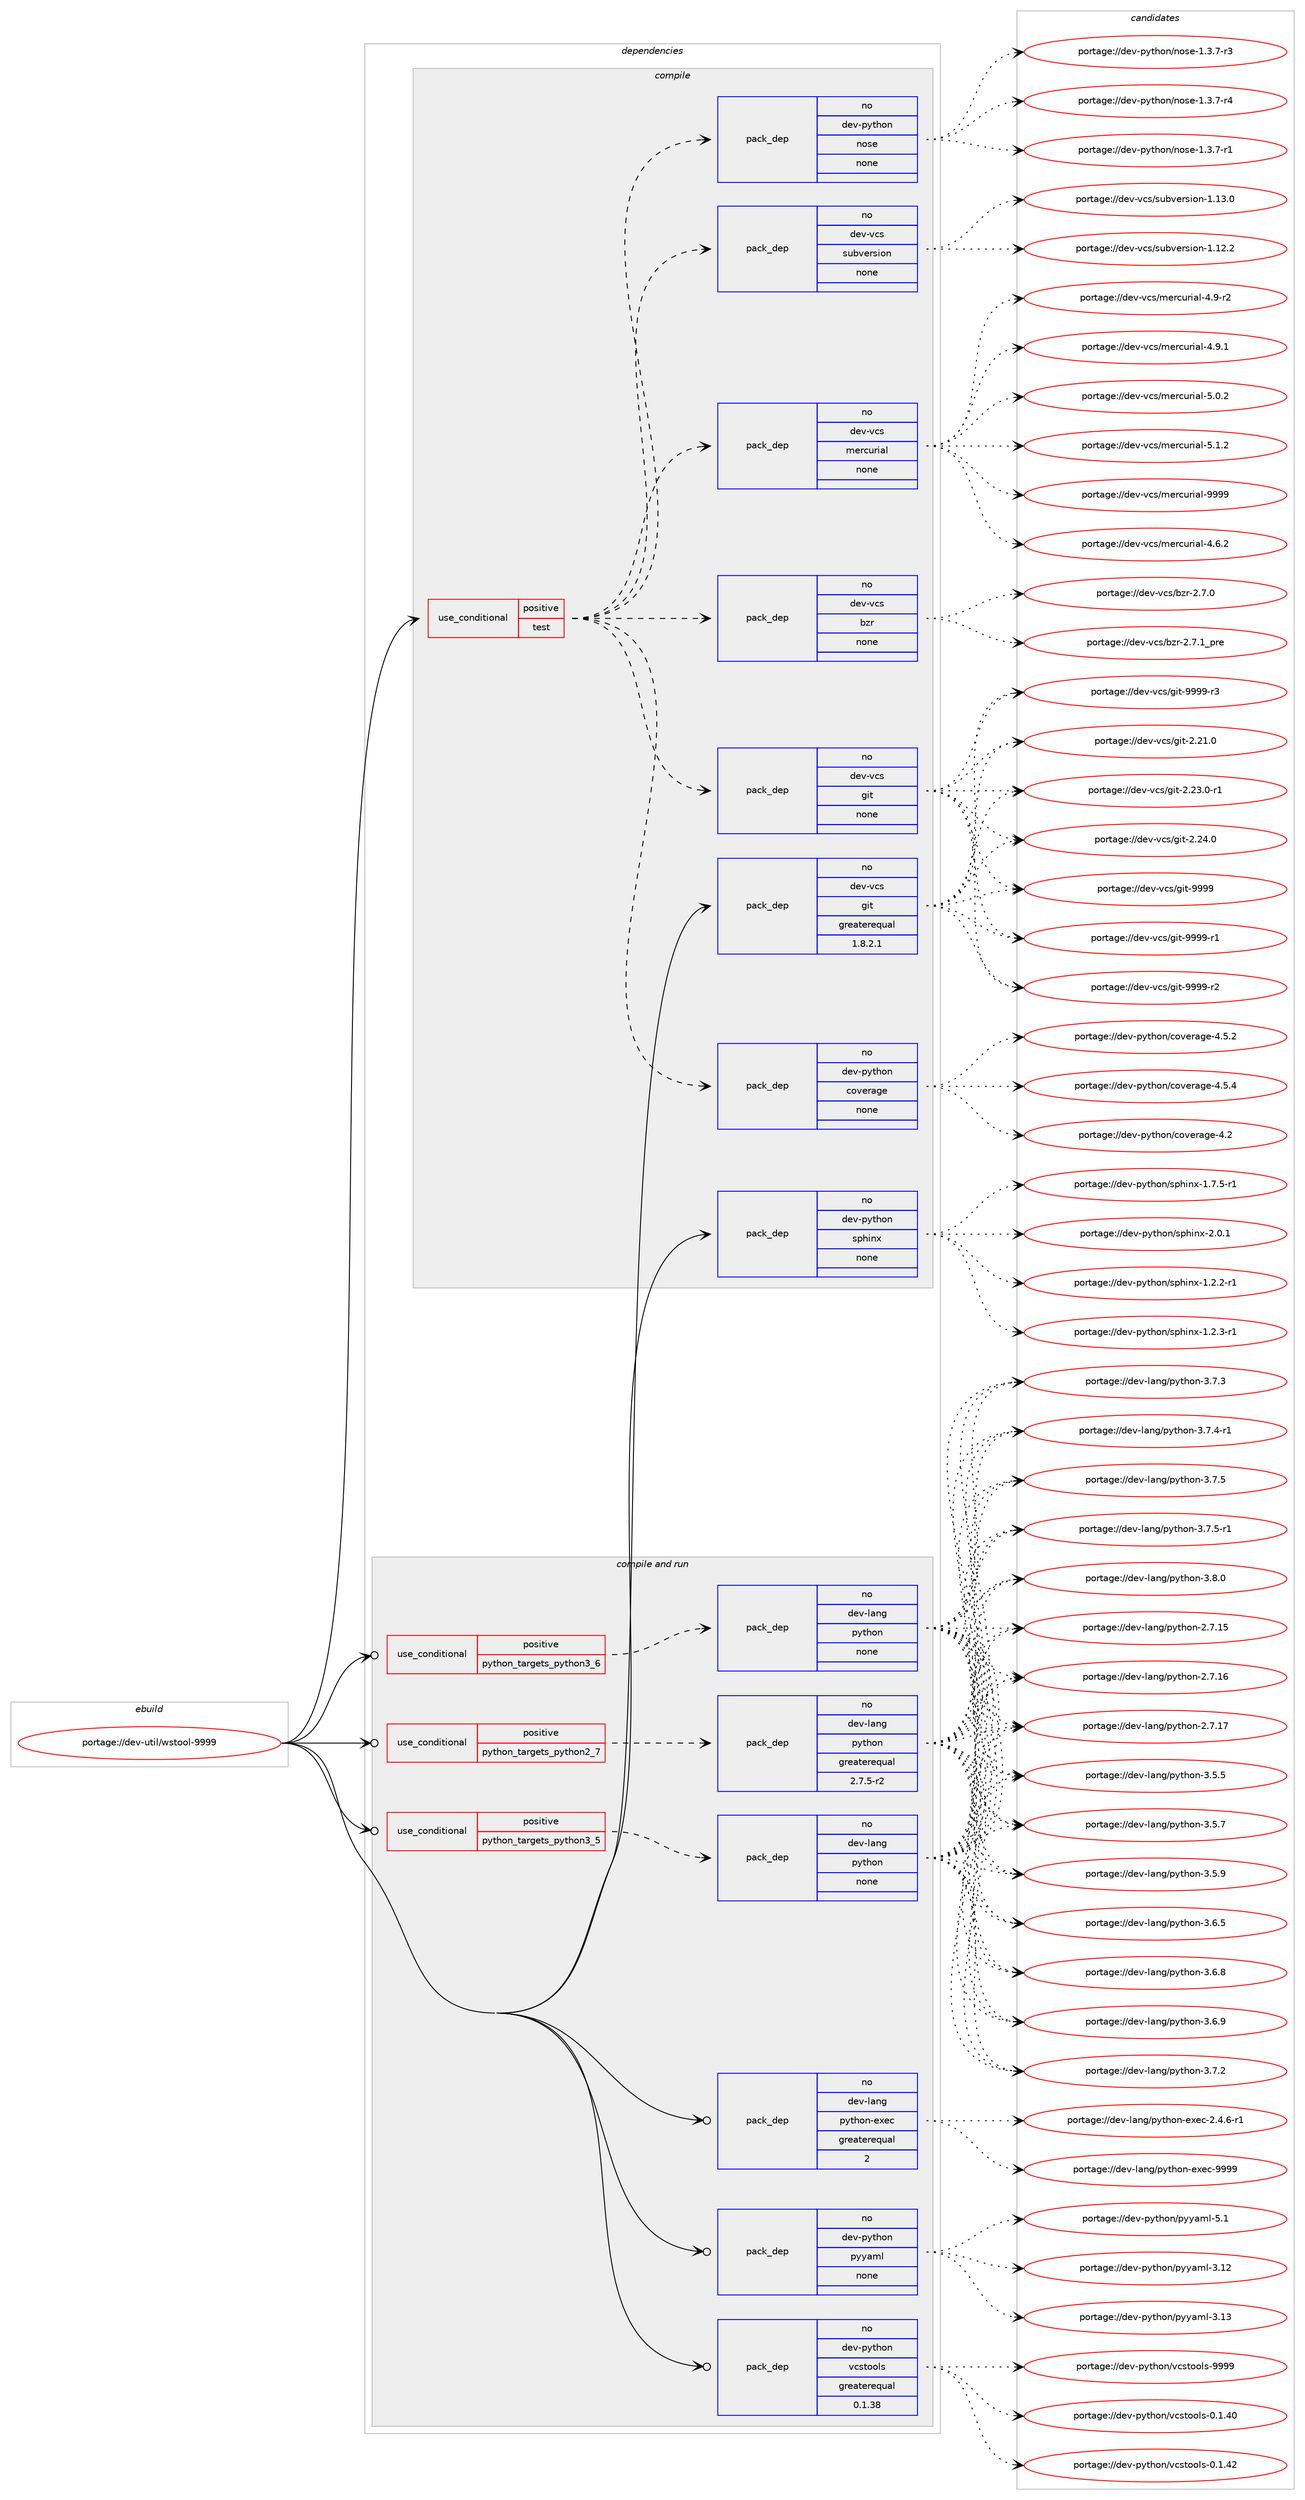 digraph prolog {

# *************
# Graph options
# *************

newrank=true;
concentrate=true;
compound=true;
graph [rankdir=LR,fontname=Helvetica,fontsize=10,ranksep=1.5];#, ranksep=2.5, nodesep=0.2];
edge  [arrowhead=vee];
node  [fontname=Helvetica,fontsize=10];

# **********
# The ebuild
# **********

subgraph cluster_leftcol {
color=gray;
rank=same;
label=<<i>ebuild</i>>;
id [label="portage://dev-util/wstool-9999", color=red, width=4, href="../dev-util/wstool-9999.svg"];
}

# ****************
# The dependencies
# ****************

subgraph cluster_midcol {
color=gray;
label=<<i>dependencies</i>>;
subgraph cluster_compile {
fillcolor="#eeeeee";
style=filled;
label=<<i>compile</i>>;
subgraph cond71970 {
dependency266045 [label=<<TABLE BORDER="0" CELLBORDER="1" CELLSPACING="0" CELLPADDING="4"><TR><TD ROWSPAN="3" CELLPADDING="10">use_conditional</TD></TR><TR><TD>positive</TD></TR><TR><TD>test</TD></TR></TABLE>>, shape=none, color=red];
subgraph pack190347 {
dependency266046 [label=<<TABLE BORDER="0" CELLBORDER="1" CELLSPACING="0" CELLPADDING="4" WIDTH="220"><TR><TD ROWSPAN="6" CELLPADDING="30">pack_dep</TD></TR><TR><TD WIDTH="110">no</TD></TR><TR><TD>dev-python</TD></TR><TR><TD>nose</TD></TR><TR><TD>none</TD></TR><TR><TD></TD></TR></TABLE>>, shape=none, color=blue];
}
dependency266045:e -> dependency266046:w [weight=20,style="dashed",arrowhead="vee"];
subgraph pack190348 {
dependency266047 [label=<<TABLE BORDER="0" CELLBORDER="1" CELLSPACING="0" CELLPADDING="4" WIDTH="220"><TR><TD ROWSPAN="6" CELLPADDING="30">pack_dep</TD></TR><TR><TD WIDTH="110">no</TD></TR><TR><TD>dev-python</TD></TR><TR><TD>coverage</TD></TR><TR><TD>none</TD></TR><TR><TD></TD></TR></TABLE>>, shape=none, color=blue];
}
dependency266045:e -> dependency266047:w [weight=20,style="dashed",arrowhead="vee"];
subgraph pack190349 {
dependency266048 [label=<<TABLE BORDER="0" CELLBORDER="1" CELLSPACING="0" CELLPADDING="4" WIDTH="220"><TR><TD ROWSPAN="6" CELLPADDING="30">pack_dep</TD></TR><TR><TD WIDTH="110">no</TD></TR><TR><TD>dev-vcs</TD></TR><TR><TD>git</TD></TR><TR><TD>none</TD></TR><TR><TD></TD></TR></TABLE>>, shape=none, color=blue];
}
dependency266045:e -> dependency266048:w [weight=20,style="dashed",arrowhead="vee"];
subgraph pack190350 {
dependency266049 [label=<<TABLE BORDER="0" CELLBORDER="1" CELLSPACING="0" CELLPADDING="4" WIDTH="220"><TR><TD ROWSPAN="6" CELLPADDING="30">pack_dep</TD></TR><TR><TD WIDTH="110">no</TD></TR><TR><TD>dev-vcs</TD></TR><TR><TD>bzr</TD></TR><TR><TD>none</TD></TR><TR><TD></TD></TR></TABLE>>, shape=none, color=blue];
}
dependency266045:e -> dependency266049:w [weight=20,style="dashed",arrowhead="vee"];
subgraph pack190351 {
dependency266050 [label=<<TABLE BORDER="0" CELLBORDER="1" CELLSPACING="0" CELLPADDING="4" WIDTH="220"><TR><TD ROWSPAN="6" CELLPADDING="30">pack_dep</TD></TR><TR><TD WIDTH="110">no</TD></TR><TR><TD>dev-vcs</TD></TR><TR><TD>mercurial</TD></TR><TR><TD>none</TD></TR><TR><TD></TD></TR></TABLE>>, shape=none, color=blue];
}
dependency266045:e -> dependency266050:w [weight=20,style="dashed",arrowhead="vee"];
subgraph pack190352 {
dependency266051 [label=<<TABLE BORDER="0" CELLBORDER="1" CELLSPACING="0" CELLPADDING="4" WIDTH="220"><TR><TD ROWSPAN="6" CELLPADDING="30">pack_dep</TD></TR><TR><TD WIDTH="110">no</TD></TR><TR><TD>dev-vcs</TD></TR><TR><TD>subversion</TD></TR><TR><TD>none</TD></TR><TR><TD></TD></TR></TABLE>>, shape=none, color=blue];
}
dependency266045:e -> dependency266051:w [weight=20,style="dashed",arrowhead="vee"];
}
id:e -> dependency266045:w [weight=20,style="solid",arrowhead="vee"];
subgraph pack190353 {
dependency266052 [label=<<TABLE BORDER="0" CELLBORDER="1" CELLSPACING="0" CELLPADDING="4" WIDTH="220"><TR><TD ROWSPAN="6" CELLPADDING="30">pack_dep</TD></TR><TR><TD WIDTH="110">no</TD></TR><TR><TD>dev-python</TD></TR><TR><TD>sphinx</TD></TR><TR><TD>none</TD></TR><TR><TD></TD></TR></TABLE>>, shape=none, color=blue];
}
id:e -> dependency266052:w [weight=20,style="solid",arrowhead="vee"];
subgraph pack190354 {
dependency266053 [label=<<TABLE BORDER="0" CELLBORDER="1" CELLSPACING="0" CELLPADDING="4" WIDTH="220"><TR><TD ROWSPAN="6" CELLPADDING="30">pack_dep</TD></TR><TR><TD WIDTH="110">no</TD></TR><TR><TD>dev-vcs</TD></TR><TR><TD>git</TD></TR><TR><TD>greaterequal</TD></TR><TR><TD>1.8.2.1</TD></TR></TABLE>>, shape=none, color=blue];
}
id:e -> dependency266053:w [weight=20,style="solid",arrowhead="vee"];
}
subgraph cluster_compileandrun {
fillcolor="#eeeeee";
style=filled;
label=<<i>compile and run</i>>;
subgraph cond71971 {
dependency266054 [label=<<TABLE BORDER="0" CELLBORDER="1" CELLSPACING="0" CELLPADDING="4"><TR><TD ROWSPAN="3" CELLPADDING="10">use_conditional</TD></TR><TR><TD>positive</TD></TR><TR><TD>python_targets_python2_7</TD></TR></TABLE>>, shape=none, color=red];
subgraph pack190355 {
dependency266055 [label=<<TABLE BORDER="0" CELLBORDER="1" CELLSPACING="0" CELLPADDING="4" WIDTH="220"><TR><TD ROWSPAN="6" CELLPADDING="30">pack_dep</TD></TR><TR><TD WIDTH="110">no</TD></TR><TR><TD>dev-lang</TD></TR><TR><TD>python</TD></TR><TR><TD>greaterequal</TD></TR><TR><TD>2.7.5-r2</TD></TR></TABLE>>, shape=none, color=blue];
}
dependency266054:e -> dependency266055:w [weight=20,style="dashed",arrowhead="vee"];
}
id:e -> dependency266054:w [weight=20,style="solid",arrowhead="odotvee"];
subgraph cond71972 {
dependency266056 [label=<<TABLE BORDER="0" CELLBORDER="1" CELLSPACING="0" CELLPADDING="4"><TR><TD ROWSPAN="3" CELLPADDING="10">use_conditional</TD></TR><TR><TD>positive</TD></TR><TR><TD>python_targets_python3_5</TD></TR></TABLE>>, shape=none, color=red];
subgraph pack190356 {
dependency266057 [label=<<TABLE BORDER="0" CELLBORDER="1" CELLSPACING="0" CELLPADDING="4" WIDTH="220"><TR><TD ROWSPAN="6" CELLPADDING="30">pack_dep</TD></TR><TR><TD WIDTH="110">no</TD></TR><TR><TD>dev-lang</TD></TR><TR><TD>python</TD></TR><TR><TD>none</TD></TR><TR><TD></TD></TR></TABLE>>, shape=none, color=blue];
}
dependency266056:e -> dependency266057:w [weight=20,style="dashed",arrowhead="vee"];
}
id:e -> dependency266056:w [weight=20,style="solid",arrowhead="odotvee"];
subgraph cond71973 {
dependency266058 [label=<<TABLE BORDER="0" CELLBORDER="1" CELLSPACING="0" CELLPADDING="4"><TR><TD ROWSPAN="3" CELLPADDING="10">use_conditional</TD></TR><TR><TD>positive</TD></TR><TR><TD>python_targets_python3_6</TD></TR></TABLE>>, shape=none, color=red];
subgraph pack190357 {
dependency266059 [label=<<TABLE BORDER="0" CELLBORDER="1" CELLSPACING="0" CELLPADDING="4" WIDTH="220"><TR><TD ROWSPAN="6" CELLPADDING="30">pack_dep</TD></TR><TR><TD WIDTH="110">no</TD></TR><TR><TD>dev-lang</TD></TR><TR><TD>python</TD></TR><TR><TD>none</TD></TR><TR><TD></TD></TR></TABLE>>, shape=none, color=blue];
}
dependency266058:e -> dependency266059:w [weight=20,style="dashed",arrowhead="vee"];
}
id:e -> dependency266058:w [weight=20,style="solid",arrowhead="odotvee"];
subgraph pack190358 {
dependency266060 [label=<<TABLE BORDER="0" CELLBORDER="1" CELLSPACING="0" CELLPADDING="4" WIDTH="220"><TR><TD ROWSPAN="6" CELLPADDING="30">pack_dep</TD></TR><TR><TD WIDTH="110">no</TD></TR><TR><TD>dev-lang</TD></TR><TR><TD>python-exec</TD></TR><TR><TD>greaterequal</TD></TR><TR><TD>2</TD></TR></TABLE>>, shape=none, color=blue];
}
id:e -> dependency266060:w [weight=20,style="solid",arrowhead="odotvee"];
subgraph pack190359 {
dependency266061 [label=<<TABLE BORDER="0" CELLBORDER="1" CELLSPACING="0" CELLPADDING="4" WIDTH="220"><TR><TD ROWSPAN="6" CELLPADDING="30">pack_dep</TD></TR><TR><TD WIDTH="110">no</TD></TR><TR><TD>dev-python</TD></TR><TR><TD>pyyaml</TD></TR><TR><TD>none</TD></TR><TR><TD></TD></TR></TABLE>>, shape=none, color=blue];
}
id:e -> dependency266061:w [weight=20,style="solid",arrowhead="odotvee"];
subgraph pack190360 {
dependency266062 [label=<<TABLE BORDER="0" CELLBORDER="1" CELLSPACING="0" CELLPADDING="4" WIDTH="220"><TR><TD ROWSPAN="6" CELLPADDING="30">pack_dep</TD></TR><TR><TD WIDTH="110">no</TD></TR><TR><TD>dev-python</TD></TR><TR><TD>vcstools</TD></TR><TR><TD>greaterequal</TD></TR><TR><TD>0.1.38</TD></TR></TABLE>>, shape=none, color=blue];
}
id:e -> dependency266062:w [weight=20,style="solid",arrowhead="odotvee"];
}
subgraph cluster_run {
fillcolor="#eeeeee";
style=filled;
label=<<i>run</i>>;
}
}

# **************
# The candidates
# **************

subgraph cluster_choices {
rank=same;
color=gray;
label=<<i>candidates</i>>;

subgraph choice190347 {
color=black;
nodesep=1;
choiceportage10010111845112121116104111110471101111151014549465146554511449 [label="portage://dev-python/nose-1.3.7-r1", color=red, width=4,href="../dev-python/nose-1.3.7-r1.svg"];
choiceportage10010111845112121116104111110471101111151014549465146554511451 [label="portage://dev-python/nose-1.3.7-r3", color=red, width=4,href="../dev-python/nose-1.3.7-r3.svg"];
choiceportage10010111845112121116104111110471101111151014549465146554511452 [label="portage://dev-python/nose-1.3.7-r4", color=red, width=4,href="../dev-python/nose-1.3.7-r4.svg"];
dependency266046:e -> choiceportage10010111845112121116104111110471101111151014549465146554511449:w [style=dotted,weight="100"];
dependency266046:e -> choiceportage10010111845112121116104111110471101111151014549465146554511451:w [style=dotted,weight="100"];
dependency266046:e -> choiceportage10010111845112121116104111110471101111151014549465146554511452:w [style=dotted,weight="100"];
}
subgraph choice190348 {
color=black;
nodesep=1;
choiceportage1001011184511212111610411111047991111181011149710310145524650 [label="portage://dev-python/coverage-4.2", color=red, width=4,href="../dev-python/coverage-4.2.svg"];
choiceportage10010111845112121116104111110479911111810111497103101455246534650 [label="portage://dev-python/coverage-4.5.2", color=red, width=4,href="../dev-python/coverage-4.5.2.svg"];
choiceportage10010111845112121116104111110479911111810111497103101455246534652 [label="portage://dev-python/coverage-4.5.4", color=red, width=4,href="../dev-python/coverage-4.5.4.svg"];
dependency266047:e -> choiceportage1001011184511212111610411111047991111181011149710310145524650:w [style=dotted,weight="100"];
dependency266047:e -> choiceportage10010111845112121116104111110479911111810111497103101455246534650:w [style=dotted,weight="100"];
dependency266047:e -> choiceportage10010111845112121116104111110479911111810111497103101455246534652:w [style=dotted,weight="100"];
}
subgraph choice190349 {
color=black;
nodesep=1;
choiceportage10010111845118991154710310511645504650494648 [label="portage://dev-vcs/git-2.21.0", color=red, width=4,href="../dev-vcs/git-2.21.0.svg"];
choiceportage100101118451189911547103105116455046505146484511449 [label="portage://dev-vcs/git-2.23.0-r1", color=red, width=4,href="../dev-vcs/git-2.23.0-r1.svg"];
choiceportage10010111845118991154710310511645504650524648 [label="portage://dev-vcs/git-2.24.0", color=red, width=4,href="../dev-vcs/git-2.24.0.svg"];
choiceportage1001011184511899115471031051164557575757 [label="portage://dev-vcs/git-9999", color=red, width=4,href="../dev-vcs/git-9999.svg"];
choiceportage10010111845118991154710310511645575757574511449 [label="portage://dev-vcs/git-9999-r1", color=red, width=4,href="../dev-vcs/git-9999-r1.svg"];
choiceportage10010111845118991154710310511645575757574511450 [label="portage://dev-vcs/git-9999-r2", color=red, width=4,href="../dev-vcs/git-9999-r2.svg"];
choiceportage10010111845118991154710310511645575757574511451 [label="portage://dev-vcs/git-9999-r3", color=red, width=4,href="../dev-vcs/git-9999-r3.svg"];
dependency266048:e -> choiceportage10010111845118991154710310511645504650494648:w [style=dotted,weight="100"];
dependency266048:e -> choiceportage100101118451189911547103105116455046505146484511449:w [style=dotted,weight="100"];
dependency266048:e -> choiceportage10010111845118991154710310511645504650524648:w [style=dotted,weight="100"];
dependency266048:e -> choiceportage1001011184511899115471031051164557575757:w [style=dotted,weight="100"];
dependency266048:e -> choiceportage10010111845118991154710310511645575757574511449:w [style=dotted,weight="100"];
dependency266048:e -> choiceportage10010111845118991154710310511645575757574511450:w [style=dotted,weight="100"];
dependency266048:e -> choiceportage10010111845118991154710310511645575757574511451:w [style=dotted,weight="100"];
}
subgraph choice190350 {
color=black;
nodesep=1;
choiceportage10010111845118991154798122114455046554648 [label="portage://dev-vcs/bzr-2.7.0", color=red, width=4,href="../dev-vcs/bzr-2.7.0.svg"];
choiceportage1001011184511899115479812211445504655464995112114101 [label="portage://dev-vcs/bzr-2.7.1_pre", color=red, width=4,href="../dev-vcs/bzr-2.7.1_pre.svg"];
dependency266049:e -> choiceportage10010111845118991154798122114455046554648:w [style=dotted,weight="100"];
dependency266049:e -> choiceportage1001011184511899115479812211445504655464995112114101:w [style=dotted,weight="100"];
}
subgraph choice190351 {
color=black;
nodesep=1;
choiceportage1001011184511899115471091011149911711410597108455246544650 [label="portage://dev-vcs/mercurial-4.6.2", color=red, width=4,href="../dev-vcs/mercurial-4.6.2.svg"];
choiceportage1001011184511899115471091011149911711410597108455246574511450 [label="portage://dev-vcs/mercurial-4.9-r2", color=red, width=4,href="../dev-vcs/mercurial-4.9-r2.svg"];
choiceportage1001011184511899115471091011149911711410597108455246574649 [label="portage://dev-vcs/mercurial-4.9.1", color=red, width=4,href="../dev-vcs/mercurial-4.9.1.svg"];
choiceportage1001011184511899115471091011149911711410597108455346484650 [label="portage://dev-vcs/mercurial-5.0.2", color=red, width=4,href="../dev-vcs/mercurial-5.0.2.svg"];
choiceportage1001011184511899115471091011149911711410597108455346494650 [label="portage://dev-vcs/mercurial-5.1.2", color=red, width=4,href="../dev-vcs/mercurial-5.1.2.svg"];
choiceportage10010111845118991154710910111499117114105971084557575757 [label="portage://dev-vcs/mercurial-9999", color=red, width=4,href="../dev-vcs/mercurial-9999.svg"];
dependency266050:e -> choiceportage1001011184511899115471091011149911711410597108455246544650:w [style=dotted,weight="100"];
dependency266050:e -> choiceportage1001011184511899115471091011149911711410597108455246574511450:w [style=dotted,weight="100"];
dependency266050:e -> choiceportage1001011184511899115471091011149911711410597108455246574649:w [style=dotted,weight="100"];
dependency266050:e -> choiceportage1001011184511899115471091011149911711410597108455346484650:w [style=dotted,weight="100"];
dependency266050:e -> choiceportage1001011184511899115471091011149911711410597108455346494650:w [style=dotted,weight="100"];
dependency266050:e -> choiceportage10010111845118991154710910111499117114105971084557575757:w [style=dotted,weight="100"];
}
subgraph choice190352 {
color=black;
nodesep=1;
choiceportage1001011184511899115471151179811810111411510511111045494649504650 [label="portage://dev-vcs/subversion-1.12.2", color=red, width=4,href="../dev-vcs/subversion-1.12.2.svg"];
choiceportage1001011184511899115471151179811810111411510511111045494649514648 [label="portage://dev-vcs/subversion-1.13.0", color=red, width=4,href="../dev-vcs/subversion-1.13.0.svg"];
dependency266051:e -> choiceportage1001011184511899115471151179811810111411510511111045494649504650:w [style=dotted,weight="100"];
dependency266051:e -> choiceportage1001011184511899115471151179811810111411510511111045494649514648:w [style=dotted,weight="100"];
}
subgraph choice190353 {
color=black;
nodesep=1;
choiceportage10010111845112121116104111110471151121041051101204549465046504511449 [label="portage://dev-python/sphinx-1.2.2-r1", color=red, width=4,href="../dev-python/sphinx-1.2.2-r1.svg"];
choiceportage10010111845112121116104111110471151121041051101204549465046514511449 [label="portage://dev-python/sphinx-1.2.3-r1", color=red, width=4,href="../dev-python/sphinx-1.2.3-r1.svg"];
choiceportage10010111845112121116104111110471151121041051101204549465546534511449 [label="portage://dev-python/sphinx-1.7.5-r1", color=red, width=4,href="../dev-python/sphinx-1.7.5-r1.svg"];
choiceportage1001011184511212111610411111047115112104105110120455046484649 [label="portage://dev-python/sphinx-2.0.1", color=red, width=4,href="../dev-python/sphinx-2.0.1.svg"];
dependency266052:e -> choiceportage10010111845112121116104111110471151121041051101204549465046504511449:w [style=dotted,weight="100"];
dependency266052:e -> choiceportage10010111845112121116104111110471151121041051101204549465046514511449:w [style=dotted,weight="100"];
dependency266052:e -> choiceportage10010111845112121116104111110471151121041051101204549465546534511449:w [style=dotted,weight="100"];
dependency266052:e -> choiceportage1001011184511212111610411111047115112104105110120455046484649:w [style=dotted,weight="100"];
}
subgraph choice190354 {
color=black;
nodesep=1;
choiceportage10010111845118991154710310511645504650494648 [label="portage://dev-vcs/git-2.21.0", color=red, width=4,href="../dev-vcs/git-2.21.0.svg"];
choiceportage100101118451189911547103105116455046505146484511449 [label="portage://dev-vcs/git-2.23.0-r1", color=red, width=4,href="../dev-vcs/git-2.23.0-r1.svg"];
choiceportage10010111845118991154710310511645504650524648 [label="portage://dev-vcs/git-2.24.0", color=red, width=4,href="../dev-vcs/git-2.24.0.svg"];
choiceportage1001011184511899115471031051164557575757 [label="portage://dev-vcs/git-9999", color=red, width=4,href="../dev-vcs/git-9999.svg"];
choiceportage10010111845118991154710310511645575757574511449 [label="portage://dev-vcs/git-9999-r1", color=red, width=4,href="../dev-vcs/git-9999-r1.svg"];
choiceportage10010111845118991154710310511645575757574511450 [label="portage://dev-vcs/git-9999-r2", color=red, width=4,href="../dev-vcs/git-9999-r2.svg"];
choiceportage10010111845118991154710310511645575757574511451 [label="portage://dev-vcs/git-9999-r3", color=red, width=4,href="../dev-vcs/git-9999-r3.svg"];
dependency266053:e -> choiceportage10010111845118991154710310511645504650494648:w [style=dotted,weight="100"];
dependency266053:e -> choiceportage100101118451189911547103105116455046505146484511449:w [style=dotted,weight="100"];
dependency266053:e -> choiceportage10010111845118991154710310511645504650524648:w [style=dotted,weight="100"];
dependency266053:e -> choiceportage1001011184511899115471031051164557575757:w [style=dotted,weight="100"];
dependency266053:e -> choiceportage10010111845118991154710310511645575757574511449:w [style=dotted,weight="100"];
dependency266053:e -> choiceportage10010111845118991154710310511645575757574511450:w [style=dotted,weight="100"];
dependency266053:e -> choiceportage10010111845118991154710310511645575757574511451:w [style=dotted,weight="100"];
}
subgraph choice190355 {
color=black;
nodesep=1;
choiceportage10010111845108971101034711212111610411111045504655464953 [label="portage://dev-lang/python-2.7.15", color=red, width=4,href="../dev-lang/python-2.7.15.svg"];
choiceportage10010111845108971101034711212111610411111045504655464954 [label="portage://dev-lang/python-2.7.16", color=red, width=4,href="../dev-lang/python-2.7.16.svg"];
choiceportage10010111845108971101034711212111610411111045504655464955 [label="portage://dev-lang/python-2.7.17", color=red, width=4,href="../dev-lang/python-2.7.17.svg"];
choiceportage100101118451089711010347112121116104111110455146534653 [label="portage://dev-lang/python-3.5.5", color=red, width=4,href="../dev-lang/python-3.5.5.svg"];
choiceportage100101118451089711010347112121116104111110455146534655 [label="portage://dev-lang/python-3.5.7", color=red, width=4,href="../dev-lang/python-3.5.7.svg"];
choiceportage100101118451089711010347112121116104111110455146534657 [label="portage://dev-lang/python-3.5.9", color=red, width=4,href="../dev-lang/python-3.5.9.svg"];
choiceportage100101118451089711010347112121116104111110455146544653 [label="portage://dev-lang/python-3.6.5", color=red, width=4,href="../dev-lang/python-3.6.5.svg"];
choiceportage100101118451089711010347112121116104111110455146544656 [label="portage://dev-lang/python-3.6.8", color=red, width=4,href="../dev-lang/python-3.6.8.svg"];
choiceportage100101118451089711010347112121116104111110455146544657 [label="portage://dev-lang/python-3.6.9", color=red, width=4,href="../dev-lang/python-3.6.9.svg"];
choiceportage100101118451089711010347112121116104111110455146554650 [label="portage://dev-lang/python-3.7.2", color=red, width=4,href="../dev-lang/python-3.7.2.svg"];
choiceportage100101118451089711010347112121116104111110455146554651 [label="portage://dev-lang/python-3.7.3", color=red, width=4,href="../dev-lang/python-3.7.3.svg"];
choiceportage1001011184510897110103471121211161041111104551465546524511449 [label="portage://dev-lang/python-3.7.4-r1", color=red, width=4,href="../dev-lang/python-3.7.4-r1.svg"];
choiceportage100101118451089711010347112121116104111110455146554653 [label="portage://dev-lang/python-3.7.5", color=red, width=4,href="../dev-lang/python-3.7.5.svg"];
choiceportage1001011184510897110103471121211161041111104551465546534511449 [label="portage://dev-lang/python-3.7.5-r1", color=red, width=4,href="../dev-lang/python-3.7.5-r1.svg"];
choiceportage100101118451089711010347112121116104111110455146564648 [label="portage://dev-lang/python-3.8.0", color=red, width=4,href="../dev-lang/python-3.8.0.svg"];
dependency266055:e -> choiceportage10010111845108971101034711212111610411111045504655464953:w [style=dotted,weight="100"];
dependency266055:e -> choiceportage10010111845108971101034711212111610411111045504655464954:w [style=dotted,weight="100"];
dependency266055:e -> choiceportage10010111845108971101034711212111610411111045504655464955:w [style=dotted,weight="100"];
dependency266055:e -> choiceportage100101118451089711010347112121116104111110455146534653:w [style=dotted,weight="100"];
dependency266055:e -> choiceportage100101118451089711010347112121116104111110455146534655:w [style=dotted,weight="100"];
dependency266055:e -> choiceportage100101118451089711010347112121116104111110455146534657:w [style=dotted,weight="100"];
dependency266055:e -> choiceportage100101118451089711010347112121116104111110455146544653:w [style=dotted,weight="100"];
dependency266055:e -> choiceportage100101118451089711010347112121116104111110455146544656:w [style=dotted,weight="100"];
dependency266055:e -> choiceportage100101118451089711010347112121116104111110455146544657:w [style=dotted,weight="100"];
dependency266055:e -> choiceportage100101118451089711010347112121116104111110455146554650:w [style=dotted,weight="100"];
dependency266055:e -> choiceportage100101118451089711010347112121116104111110455146554651:w [style=dotted,weight="100"];
dependency266055:e -> choiceportage1001011184510897110103471121211161041111104551465546524511449:w [style=dotted,weight="100"];
dependency266055:e -> choiceportage100101118451089711010347112121116104111110455146554653:w [style=dotted,weight="100"];
dependency266055:e -> choiceportage1001011184510897110103471121211161041111104551465546534511449:w [style=dotted,weight="100"];
dependency266055:e -> choiceportage100101118451089711010347112121116104111110455146564648:w [style=dotted,weight="100"];
}
subgraph choice190356 {
color=black;
nodesep=1;
choiceportage10010111845108971101034711212111610411111045504655464953 [label="portage://dev-lang/python-2.7.15", color=red, width=4,href="../dev-lang/python-2.7.15.svg"];
choiceportage10010111845108971101034711212111610411111045504655464954 [label="portage://dev-lang/python-2.7.16", color=red, width=4,href="../dev-lang/python-2.7.16.svg"];
choiceportage10010111845108971101034711212111610411111045504655464955 [label="portage://dev-lang/python-2.7.17", color=red, width=4,href="../dev-lang/python-2.7.17.svg"];
choiceportage100101118451089711010347112121116104111110455146534653 [label="portage://dev-lang/python-3.5.5", color=red, width=4,href="../dev-lang/python-3.5.5.svg"];
choiceportage100101118451089711010347112121116104111110455146534655 [label="portage://dev-lang/python-3.5.7", color=red, width=4,href="../dev-lang/python-3.5.7.svg"];
choiceportage100101118451089711010347112121116104111110455146534657 [label="portage://dev-lang/python-3.5.9", color=red, width=4,href="../dev-lang/python-3.5.9.svg"];
choiceportage100101118451089711010347112121116104111110455146544653 [label="portage://dev-lang/python-3.6.5", color=red, width=4,href="../dev-lang/python-3.6.5.svg"];
choiceportage100101118451089711010347112121116104111110455146544656 [label="portage://dev-lang/python-3.6.8", color=red, width=4,href="../dev-lang/python-3.6.8.svg"];
choiceportage100101118451089711010347112121116104111110455146544657 [label="portage://dev-lang/python-3.6.9", color=red, width=4,href="../dev-lang/python-3.6.9.svg"];
choiceportage100101118451089711010347112121116104111110455146554650 [label="portage://dev-lang/python-3.7.2", color=red, width=4,href="../dev-lang/python-3.7.2.svg"];
choiceportage100101118451089711010347112121116104111110455146554651 [label="portage://dev-lang/python-3.7.3", color=red, width=4,href="../dev-lang/python-3.7.3.svg"];
choiceportage1001011184510897110103471121211161041111104551465546524511449 [label="portage://dev-lang/python-3.7.4-r1", color=red, width=4,href="../dev-lang/python-3.7.4-r1.svg"];
choiceportage100101118451089711010347112121116104111110455146554653 [label="portage://dev-lang/python-3.7.5", color=red, width=4,href="../dev-lang/python-3.7.5.svg"];
choiceportage1001011184510897110103471121211161041111104551465546534511449 [label="portage://dev-lang/python-3.7.5-r1", color=red, width=4,href="../dev-lang/python-3.7.5-r1.svg"];
choiceportage100101118451089711010347112121116104111110455146564648 [label="portage://dev-lang/python-3.8.0", color=red, width=4,href="../dev-lang/python-3.8.0.svg"];
dependency266057:e -> choiceportage10010111845108971101034711212111610411111045504655464953:w [style=dotted,weight="100"];
dependency266057:e -> choiceportage10010111845108971101034711212111610411111045504655464954:w [style=dotted,weight="100"];
dependency266057:e -> choiceportage10010111845108971101034711212111610411111045504655464955:w [style=dotted,weight="100"];
dependency266057:e -> choiceportage100101118451089711010347112121116104111110455146534653:w [style=dotted,weight="100"];
dependency266057:e -> choiceportage100101118451089711010347112121116104111110455146534655:w [style=dotted,weight="100"];
dependency266057:e -> choiceportage100101118451089711010347112121116104111110455146534657:w [style=dotted,weight="100"];
dependency266057:e -> choiceportage100101118451089711010347112121116104111110455146544653:w [style=dotted,weight="100"];
dependency266057:e -> choiceportage100101118451089711010347112121116104111110455146544656:w [style=dotted,weight="100"];
dependency266057:e -> choiceportage100101118451089711010347112121116104111110455146544657:w [style=dotted,weight="100"];
dependency266057:e -> choiceportage100101118451089711010347112121116104111110455146554650:w [style=dotted,weight="100"];
dependency266057:e -> choiceportage100101118451089711010347112121116104111110455146554651:w [style=dotted,weight="100"];
dependency266057:e -> choiceportage1001011184510897110103471121211161041111104551465546524511449:w [style=dotted,weight="100"];
dependency266057:e -> choiceportage100101118451089711010347112121116104111110455146554653:w [style=dotted,weight="100"];
dependency266057:e -> choiceportage1001011184510897110103471121211161041111104551465546534511449:w [style=dotted,weight="100"];
dependency266057:e -> choiceportage100101118451089711010347112121116104111110455146564648:w [style=dotted,weight="100"];
}
subgraph choice190357 {
color=black;
nodesep=1;
choiceportage10010111845108971101034711212111610411111045504655464953 [label="portage://dev-lang/python-2.7.15", color=red, width=4,href="../dev-lang/python-2.7.15.svg"];
choiceportage10010111845108971101034711212111610411111045504655464954 [label="portage://dev-lang/python-2.7.16", color=red, width=4,href="../dev-lang/python-2.7.16.svg"];
choiceportage10010111845108971101034711212111610411111045504655464955 [label="portage://dev-lang/python-2.7.17", color=red, width=4,href="../dev-lang/python-2.7.17.svg"];
choiceportage100101118451089711010347112121116104111110455146534653 [label="portage://dev-lang/python-3.5.5", color=red, width=4,href="../dev-lang/python-3.5.5.svg"];
choiceportage100101118451089711010347112121116104111110455146534655 [label="portage://dev-lang/python-3.5.7", color=red, width=4,href="../dev-lang/python-3.5.7.svg"];
choiceportage100101118451089711010347112121116104111110455146534657 [label="portage://dev-lang/python-3.5.9", color=red, width=4,href="../dev-lang/python-3.5.9.svg"];
choiceportage100101118451089711010347112121116104111110455146544653 [label="portage://dev-lang/python-3.6.5", color=red, width=4,href="../dev-lang/python-3.6.5.svg"];
choiceportage100101118451089711010347112121116104111110455146544656 [label="portage://dev-lang/python-3.6.8", color=red, width=4,href="../dev-lang/python-3.6.8.svg"];
choiceportage100101118451089711010347112121116104111110455146544657 [label="portage://dev-lang/python-3.6.9", color=red, width=4,href="../dev-lang/python-3.6.9.svg"];
choiceportage100101118451089711010347112121116104111110455146554650 [label="portage://dev-lang/python-3.7.2", color=red, width=4,href="../dev-lang/python-3.7.2.svg"];
choiceportage100101118451089711010347112121116104111110455146554651 [label="portage://dev-lang/python-3.7.3", color=red, width=4,href="../dev-lang/python-3.7.3.svg"];
choiceportage1001011184510897110103471121211161041111104551465546524511449 [label="portage://dev-lang/python-3.7.4-r1", color=red, width=4,href="../dev-lang/python-3.7.4-r1.svg"];
choiceportage100101118451089711010347112121116104111110455146554653 [label="portage://dev-lang/python-3.7.5", color=red, width=4,href="../dev-lang/python-3.7.5.svg"];
choiceportage1001011184510897110103471121211161041111104551465546534511449 [label="portage://dev-lang/python-3.7.5-r1", color=red, width=4,href="../dev-lang/python-3.7.5-r1.svg"];
choiceportage100101118451089711010347112121116104111110455146564648 [label="portage://dev-lang/python-3.8.0", color=red, width=4,href="../dev-lang/python-3.8.0.svg"];
dependency266059:e -> choiceportage10010111845108971101034711212111610411111045504655464953:w [style=dotted,weight="100"];
dependency266059:e -> choiceportage10010111845108971101034711212111610411111045504655464954:w [style=dotted,weight="100"];
dependency266059:e -> choiceportage10010111845108971101034711212111610411111045504655464955:w [style=dotted,weight="100"];
dependency266059:e -> choiceportage100101118451089711010347112121116104111110455146534653:w [style=dotted,weight="100"];
dependency266059:e -> choiceportage100101118451089711010347112121116104111110455146534655:w [style=dotted,weight="100"];
dependency266059:e -> choiceportage100101118451089711010347112121116104111110455146534657:w [style=dotted,weight="100"];
dependency266059:e -> choiceportage100101118451089711010347112121116104111110455146544653:w [style=dotted,weight="100"];
dependency266059:e -> choiceportage100101118451089711010347112121116104111110455146544656:w [style=dotted,weight="100"];
dependency266059:e -> choiceportage100101118451089711010347112121116104111110455146544657:w [style=dotted,weight="100"];
dependency266059:e -> choiceportage100101118451089711010347112121116104111110455146554650:w [style=dotted,weight="100"];
dependency266059:e -> choiceportage100101118451089711010347112121116104111110455146554651:w [style=dotted,weight="100"];
dependency266059:e -> choiceportage1001011184510897110103471121211161041111104551465546524511449:w [style=dotted,weight="100"];
dependency266059:e -> choiceportage100101118451089711010347112121116104111110455146554653:w [style=dotted,weight="100"];
dependency266059:e -> choiceportage1001011184510897110103471121211161041111104551465546534511449:w [style=dotted,weight="100"];
dependency266059:e -> choiceportage100101118451089711010347112121116104111110455146564648:w [style=dotted,weight="100"];
}
subgraph choice190358 {
color=black;
nodesep=1;
choiceportage10010111845108971101034711212111610411111045101120101994550465246544511449 [label="portage://dev-lang/python-exec-2.4.6-r1", color=red, width=4,href="../dev-lang/python-exec-2.4.6-r1.svg"];
choiceportage10010111845108971101034711212111610411111045101120101994557575757 [label="portage://dev-lang/python-exec-9999", color=red, width=4,href="../dev-lang/python-exec-9999.svg"];
dependency266060:e -> choiceportage10010111845108971101034711212111610411111045101120101994550465246544511449:w [style=dotted,weight="100"];
dependency266060:e -> choiceportage10010111845108971101034711212111610411111045101120101994557575757:w [style=dotted,weight="100"];
}
subgraph choice190359 {
color=black;
nodesep=1;
choiceportage1001011184511212111610411111047112121121971091084551464950 [label="portage://dev-python/pyyaml-3.12", color=red, width=4,href="../dev-python/pyyaml-3.12.svg"];
choiceportage1001011184511212111610411111047112121121971091084551464951 [label="portage://dev-python/pyyaml-3.13", color=red, width=4,href="../dev-python/pyyaml-3.13.svg"];
choiceportage10010111845112121116104111110471121211219710910845534649 [label="portage://dev-python/pyyaml-5.1", color=red, width=4,href="../dev-python/pyyaml-5.1.svg"];
dependency266061:e -> choiceportage1001011184511212111610411111047112121121971091084551464950:w [style=dotted,weight="100"];
dependency266061:e -> choiceportage1001011184511212111610411111047112121121971091084551464951:w [style=dotted,weight="100"];
dependency266061:e -> choiceportage10010111845112121116104111110471121211219710910845534649:w [style=dotted,weight="100"];
}
subgraph choice190360 {
color=black;
nodesep=1;
choiceportage10010111845112121116104111110471189911511611111110811545484649465248 [label="portage://dev-python/vcstools-0.1.40", color=red, width=4,href="../dev-python/vcstools-0.1.40.svg"];
choiceportage10010111845112121116104111110471189911511611111110811545484649465250 [label="portage://dev-python/vcstools-0.1.42", color=red, width=4,href="../dev-python/vcstools-0.1.42.svg"];
choiceportage1001011184511212111610411111047118991151161111111081154557575757 [label="portage://dev-python/vcstools-9999", color=red, width=4,href="../dev-python/vcstools-9999.svg"];
dependency266062:e -> choiceportage10010111845112121116104111110471189911511611111110811545484649465248:w [style=dotted,weight="100"];
dependency266062:e -> choiceportage10010111845112121116104111110471189911511611111110811545484649465250:w [style=dotted,weight="100"];
dependency266062:e -> choiceportage1001011184511212111610411111047118991151161111111081154557575757:w [style=dotted,weight="100"];
}
}

}
